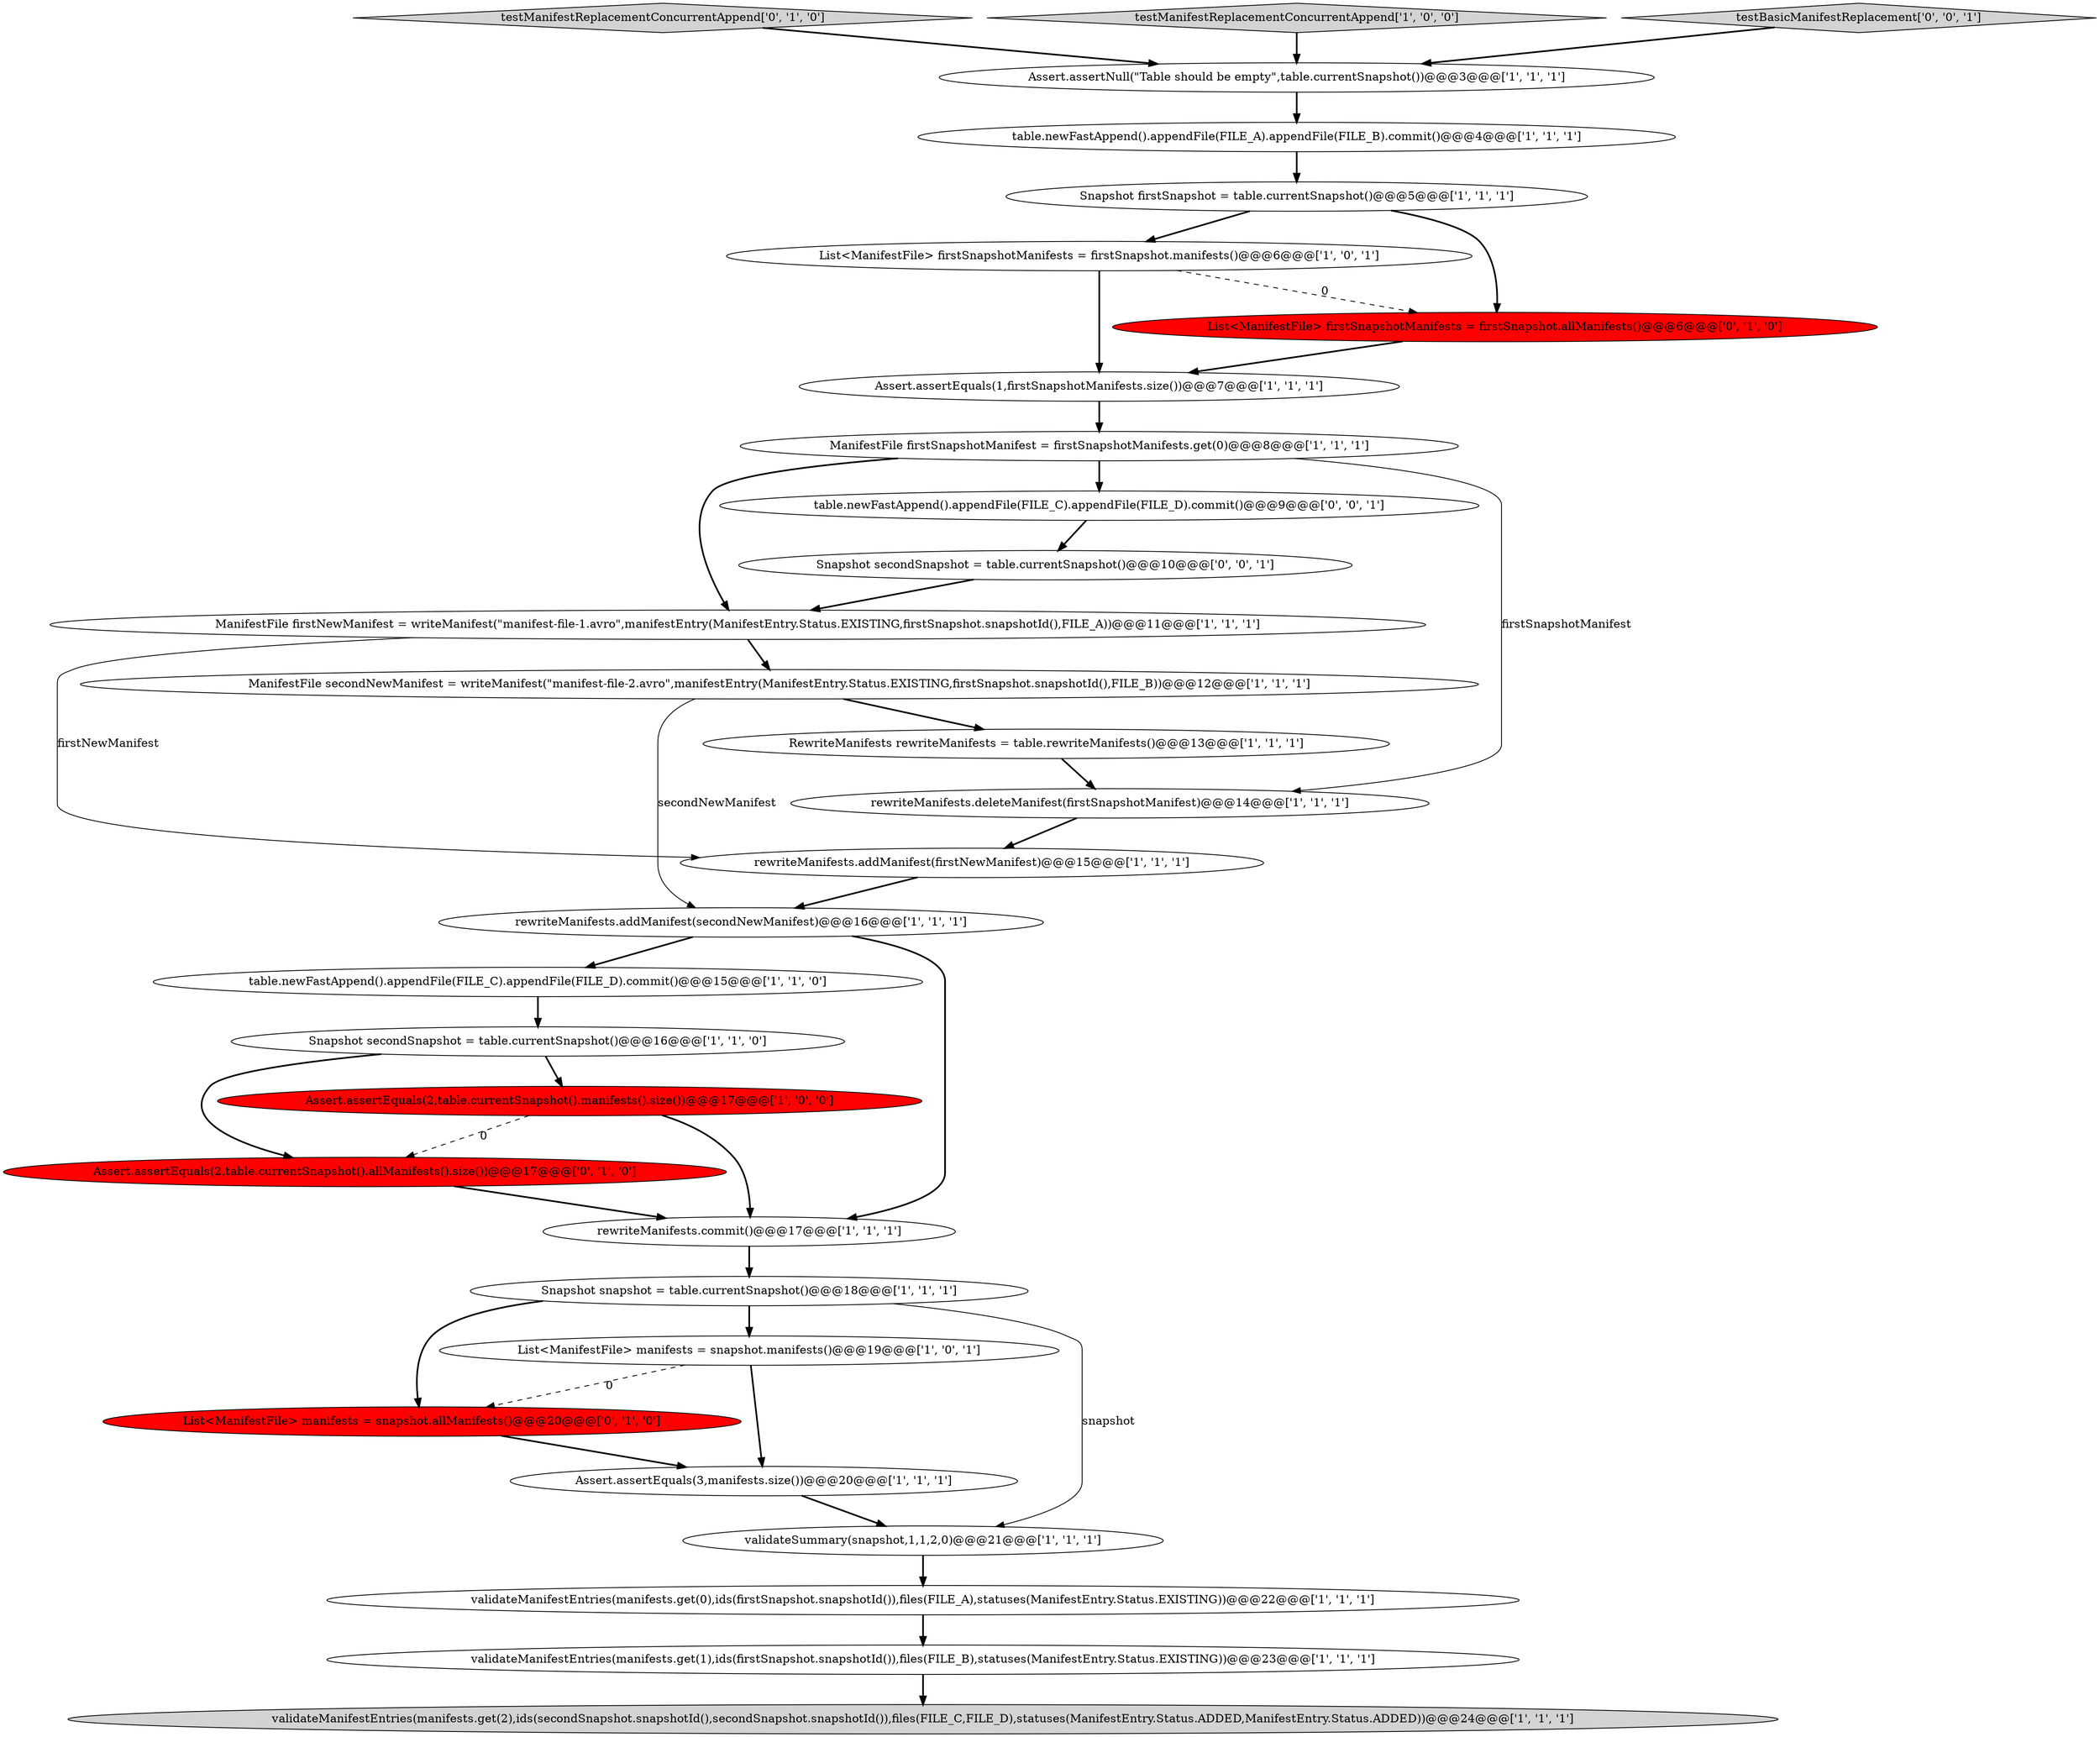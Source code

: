 digraph {
6 [style = filled, label = "validateSummary(snapshot,1,1,2,0)@@@21@@@['1', '1', '1']", fillcolor = white, shape = ellipse image = "AAA0AAABBB1BBB"];
11 [style = filled, label = "table.newFastAppend().appendFile(FILE_A).appendFile(FILE_B).commit()@@@4@@@['1', '1', '1']", fillcolor = white, shape = ellipse image = "AAA0AAABBB1BBB"];
0 [style = filled, label = "Assert.assertEquals(2,table.currentSnapshot().manifests().size())@@@17@@@['1', '0', '0']", fillcolor = red, shape = ellipse image = "AAA1AAABBB1BBB"];
28 [style = filled, label = "table.newFastAppend().appendFile(FILE_C).appendFile(FILE_D).commit()@@@9@@@['0', '0', '1']", fillcolor = white, shape = ellipse image = "AAA0AAABBB3BBB"];
5 [style = filled, label = "validateManifestEntries(manifests.get(1),ids(firstSnapshot.snapshotId()),files(FILE_B),statuses(ManifestEntry.Status.EXISTING))@@@23@@@['1', '1', '1']", fillcolor = white, shape = ellipse image = "AAA0AAABBB1BBB"];
8 [style = filled, label = "List<ManifestFile> firstSnapshotManifests = firstSnapshot.manifests()@@@6@@@['1', '0', '1']", fillcolor = white, shape = ellipse image = "AAA0AAABBB1BBB"];
19 [style = filled, label = "Assert.assertEquals(3,manifests.size())@@@20@@@['1', '1', '1']", fillcolor = white, shape = ellipse image = "AAA0AAABBB1BBB"];
4 [style = filled, label = "rewriteManifests.addManifest(firstNewManifest)@@@15@@@['1', '1', '1']", fillcolor = white, shape = ellipse image = "AAA0AAABBB1BBB"];
1 [style = filled, label = "validateManifestEntries(manifests.get(2),ids(secondSnapshot.snapshotId(),secondSnapshot.snapshotId()),files(FILE_C,FILE_D),statuses(ManifestEntry.Status.ADDED,ManifestEntry.Status.ADDED))@@@24@@@['1', '1', '1']", fillcolor = lightgray, shape = ellipse image = "AAA0AAABBB1BBB"];
21 [style = filled, label = "validateManifestEntries(manifests.get(0),ids(firstSnapshot.snapshotId()),files(FILE_A),statuses(ManifestEntry.Status.EXISTING))@@@22@@@['1', '1', '1']", fillcolor = white, shape = ellipse image = "AAA0AAABBB1BBB"];
16 [style = filled, label = "List<ManifestFile> manifests = snapshot.manifests()@@@19@@@['1', '0', '1']", fillcolor = white, shape = ellipse image = "AAA0AAABBB1BBB"];
30 [style = filled, label = "Snapshot secondSnapshot = table.currentSnapshot()@@@10@@@['0', '0', '1']", fillcolor = white, shape = ellipse image = "AAA0AAABBB3BBB"];
18 [style = filled, label = "ManifestFile secondNewManifest = writeManifest(\"manifest-file-2.avro\",manifestEntry(ManifestEntry.Status.EXISTING,firstSnapshot.snapshotId(),FILE_B))@@@12@@@['1', '1', '1']", fillcolor = white, shape = ellipse image = "AAA0AAABBB1BBB"];
25 [style = filled, label = "List<ManifestFile> manifests = snapshot.allManifests()@@@20@@@['0', '1', '0']", fillcolor = red, shape = ellipse image = "AAA1AAABBB2BBB"];
27 [style = filled, label = "testManifestReplacementConcurrentAppend['0', '1', '0']", fillcolor = lightgray, shape = diamond image = "AAA0AAABBB2BBB"];
26 [style = filled, label = "List<ManifestFile> firstSnapshotManifests = firstSnapshot.allManifests()@@@6@@@['0', '1', '0']", fillcolor = red, shape = ellipse image = "AAA1AAABBB2BBB"];
10 [style = filled, label = "rewriteManifests.commit()@@@17@@@['1', '1', '1']", fillcolor = white, shape = ellipse image = "AAA0AAABBB1BBB"];
7 [style = filled, label = "Assert.assertEquals(1,firstSnapshotManifests.size())@@@7@@@['1', '1', '1']", fillcolor = white, shape = ellipse image = "AAA0AAABBB1BBB"];
22 [style = filled, label = "ManifestFile firstNewManifest = writeManifest(\"manifest-file-1.avro\",manifestEntry(ManifestEntry.Status.EXISTING,firstSnapshot.snapshotId(),FILE_A))@@@11@@@['1', '1', '1']", fillcolor = white, shape = ellipse image = "AAA0AAABBB1BBB"];
24 [style = filled, label = "Assert.assertEquals(2,table.currentSnapshot().allManifests().size())@@@17@@@['0', '1', '0']", fillcolor = red, shape = ellipse image = "AAA1AAABBB2BBB"];
9 [style = filled, label = "rewriteManifests.addManifest(secondNewManifest)@@@16@@@['1', '1', '1']", fillcolor = white, shape = ellipse image = "AAA0AAABBB1BBB"];
23 [style = filled, label = "Snapshot secondSnapshot = table.currentSnapshot()@@@16@@@['1', '1', '0']", fillcolor = white, shape = ellipse image = "AAA0AAABBB1BBB"];
14 [style = filled, label = "Snapshot firstSnapshot = table.currentSnapshot()@@@5@@@['1', '1', '1']", fillcolor = white, shape = ellipse image = "AAA0AAABBB1BBB"];
17 [style = filled, label = "Snapshot snapshot = table.currentSnapshot()@@@18@@@['1', '1', '1']", fillcolor = white, shape = ellipse image = "AAA0AAABBB1BBB"];
3 [style = filled, label = "testManifestReplacementConcurrentAppend['1', '0', '0']", fillcolor = lightgray, shape = diamond image = "AAA0AAABBB1BBB"];
13 [style = filled, label = "table.newFastAppend().appendFile(FILE_C).appendFile(FILE_D).commit()@@@15@@@['1', '1', '0']", fillcolor = white, shape = ellipse image = "AAA0AAABBB1BBB"];
20 [style = filled, label = "ManifestFile firstSnapshotManifest = firstSnapshotManifests.get(0)@@@8@@@['1', '1', '1']", fillcolor = white, shape = ellipse image = "AAA0AAABBB1BBB"];
15 [style = filled, label = "rewriteManifests.deleteManifest(firstSnapshotManifest)@@@14@@@['1', '1', '1']", fillcolor = white, shape = ellipse image = "AAA0AAABBB1BBB"];
29 [style = filled, label = "testBasicManifestReplacement['0', '0', '1']", fillcolor = lightgray, shape = diamond image = "AAA0AAABBB3BBB"];
2 [style = filled, label = "RewriteManifests rewriteManifests = table.rewriteManifests()@@@13@@@['1', '1', '1']", fillcolor = white, shape = ellipse image = "AAA0AAABBB1BBB"];
12 [style = filled, label = "Assert.assertNull(\"Table should be empty\",table.currentSnapshot())@@@3@@@['1', '1', '1']", fillcolor = white, shape = ellipse image = "AAA0AAABBB1BBB"];
24->10 [style = bold, label=""];
4->9 [style = bold, label=""];
17->25 [style = bold, label=""];
18->9 [style = solid, label="secondNewManifest"];
30->22 [style = bold, label=""];
26->7 [style = bold, label=""];
27->12 [style = bold, label=""];
28->30 [style = bold, label=""];
11->14 [style = bold, label=""];
6->21 [style = bold, label=""];
16->25 [style = dashed, label="0"];
20->28 [style = bold, label=""];
12->11 [style = bold, label=""];
17->6 [style = solid, label="snapshot"];
10->17 [style = bold, label=""];
7->20 [style = bold, label=""];
3->12 [style = bold, label=""];
9->10 [style = bold, label=""];
18->2 [style = bold, label=""];
16->19 [style = bold, label=""];
19->6 [style = bold, label=""];
23->0 [style = bold, label=""];
8->7 [style = bold, label=""];
20->22 [style = bold, label=""];
14->26 [style = bold, label=""];
21->5 [style = bold, label=""];
5->1 [style = bold, label=""];
0->10 [style = bold, label=""];
22->18 [style = bold, label=""];
23->24 [style = bold, label=""];
29->12 [style = bold, label=""];
22->4 [style = solid, label="firstNewManifest"];
2->15 [style = bold, label=""];
15->4 [style = bold, label=""];
25->19 [style = bold, label=""];
13->23 [style = bold, label=""];
0->24 [style = dashed, label="0"];
14->8 [style = bold, label=""];
20->15 [style = solid, label="firstSnapshotManifest"];
17->16 [style = bold, label=""];
9->13 [style = bold, label=""];
8->26 [style = dashed, label="0"];
}
